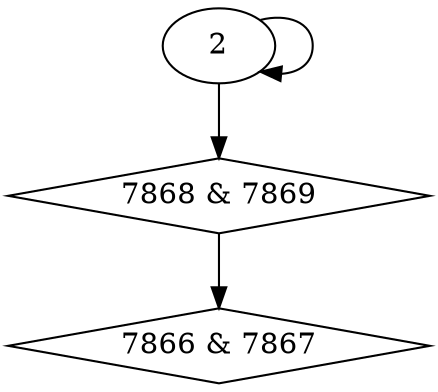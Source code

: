 digraph {
0 [label = "7866 & 7867", shape = diamond];
1 [label = "7868 & 7869", shape = diamond];
1 -> 0;
2 -> 1;
2 -> 2;
}
